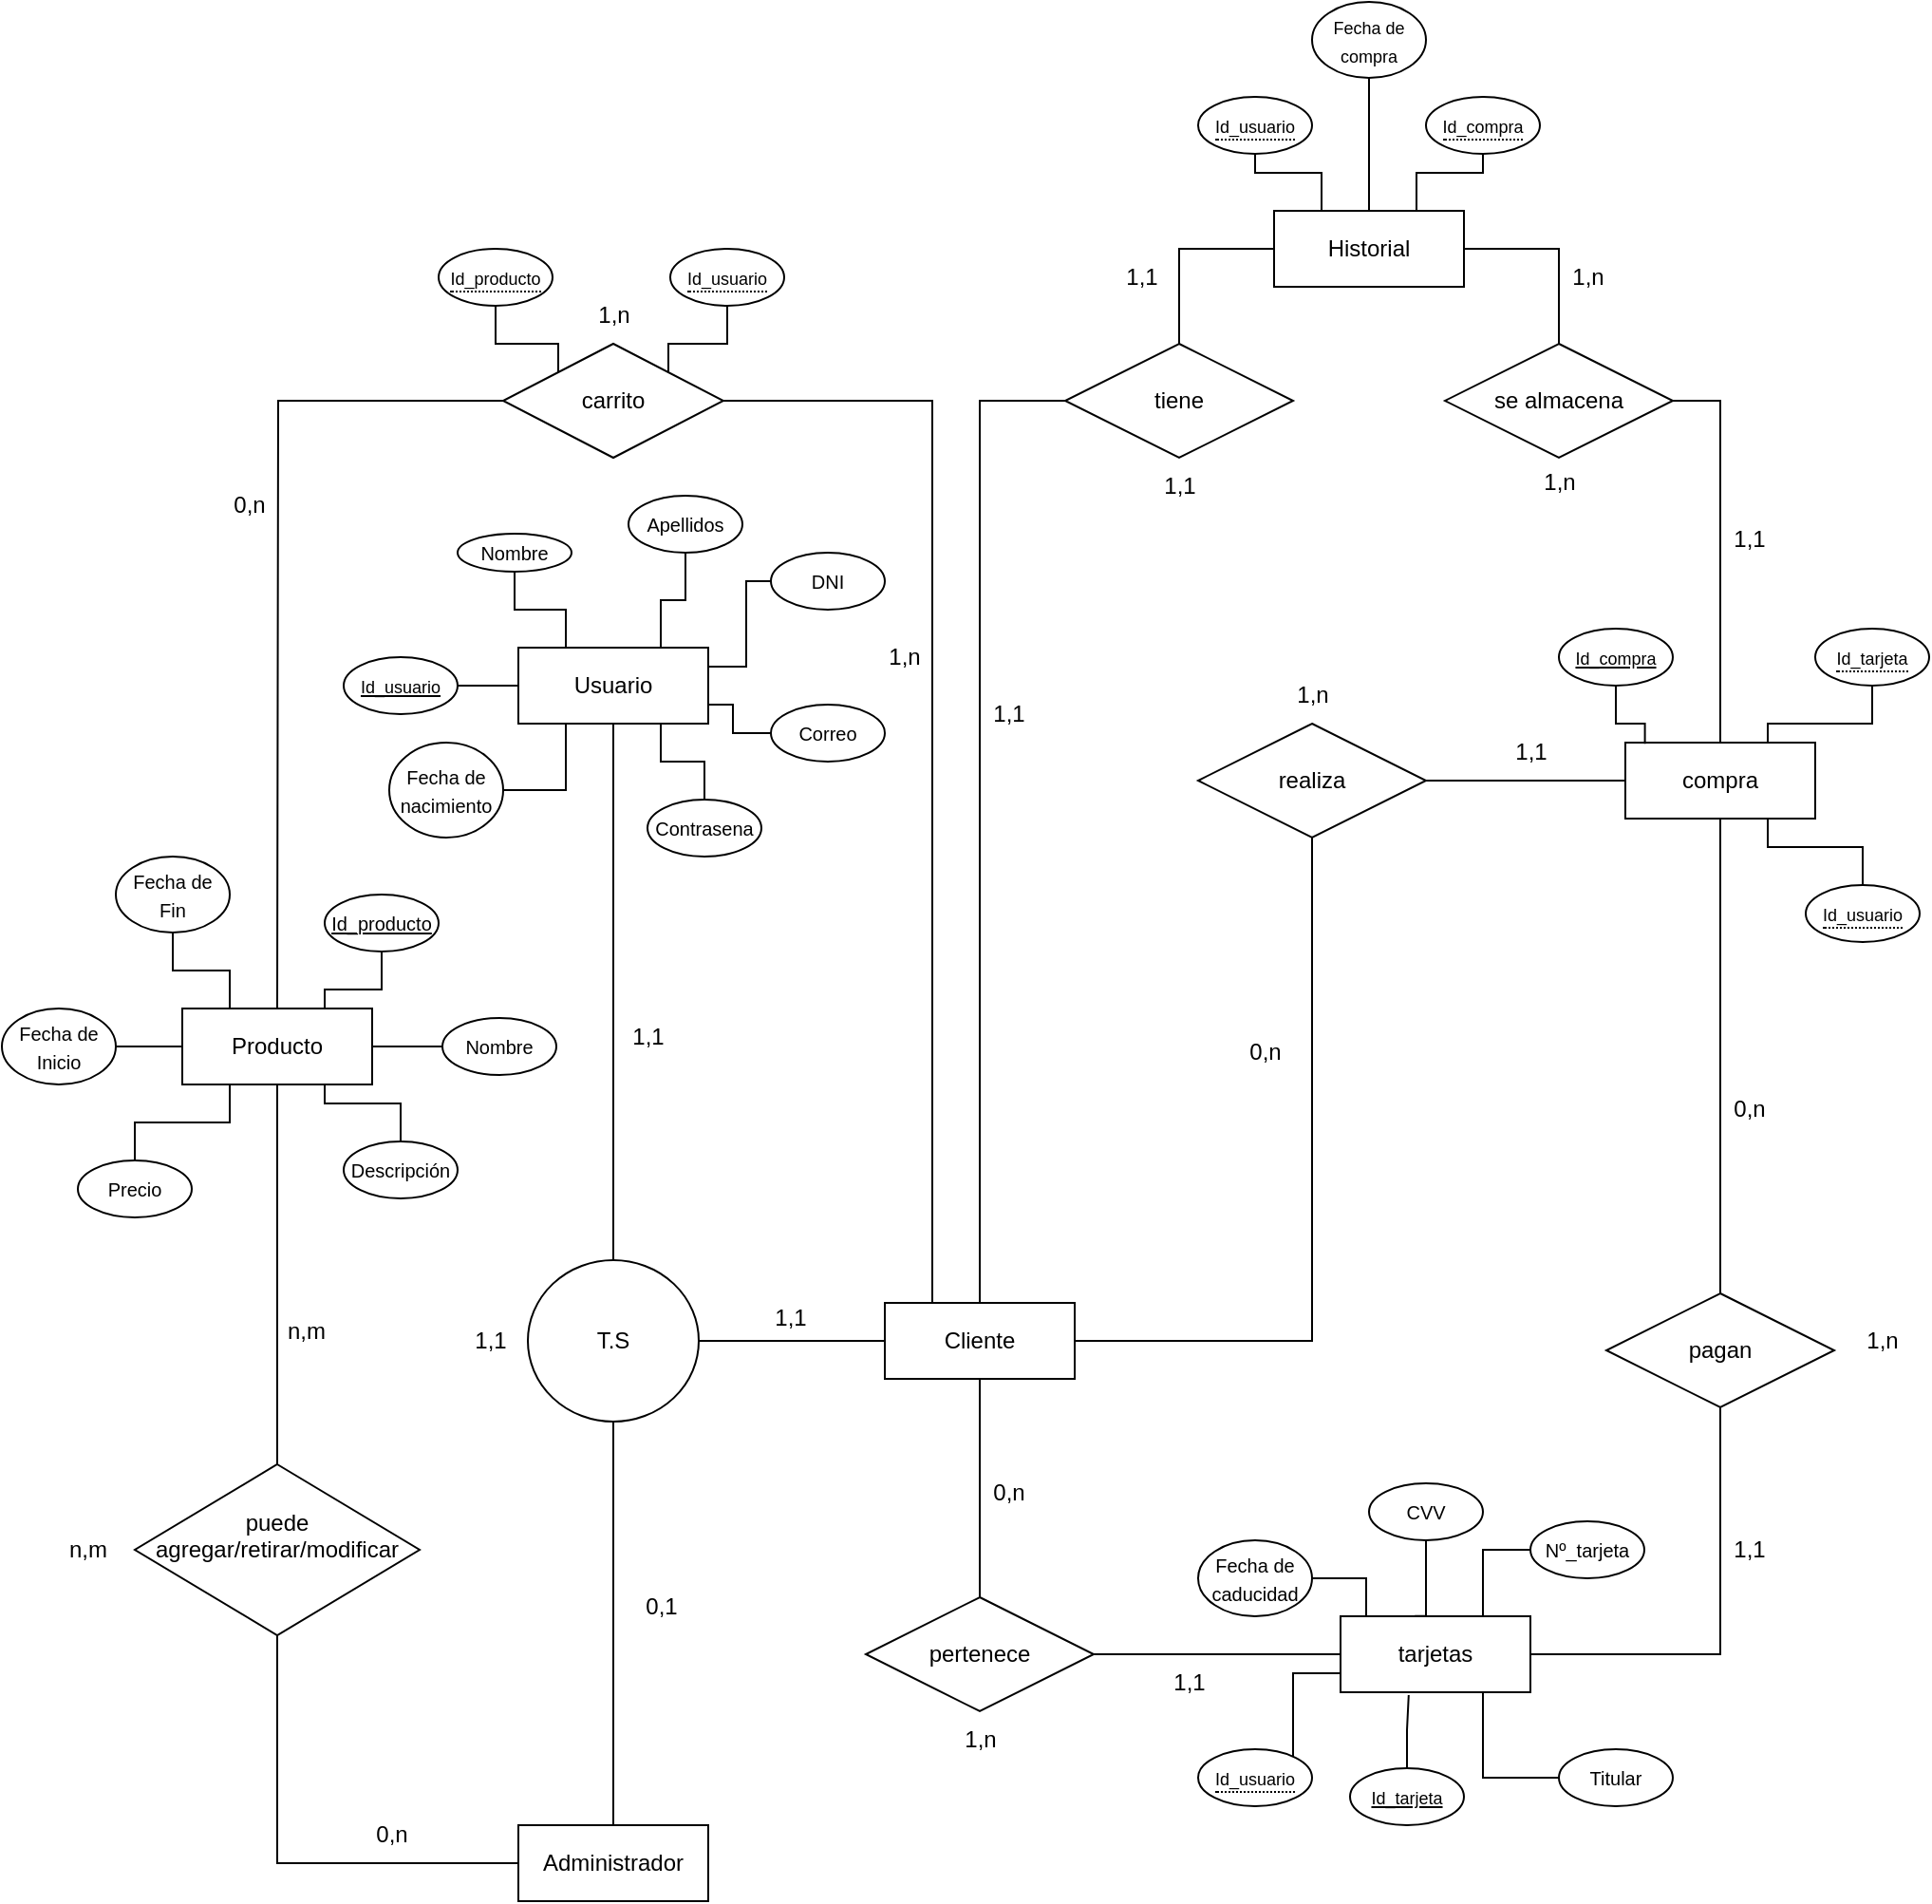<mxfile version="24.1.0" type="device" pages="2">
  <diagram name="Página-1" id="n4pkcfkecWeJMhRiiakj">
    <mxGraphModel dx="2113" dy="1176" grid="1" gridSize="10" guides="1" tooltips="1" connect="1" arrows="1" fold="1" page="0" pageScale="1" pageWidth="827" pageHeight="1169" math="0" shadow="0">
      <root>
        <mxCell id="0" />
        <mxCell id="1" parent="0" />
        <mxCell id="dxCw5hH_hTkIz4HJF2Ry-19" style="edgeStyle=orthogonalEdgeStyle;rounded=0;orthogonalLoop=1;jettySize=auto;html=1;endArrow=none;endFill=0;" parent="1" source="dxCw5hH_hTkIz4HJF2Ry-11" target="dxCw5hH_hTkIz4HJF2Ry-18" edge="1">
          <mxGeometry relative="1" as="geometry" />
        </mxCell>
        <mxCell id="dxCw5hH_hTkIz4HJF2Ry-37" style="edgeStyle=orthogonalEdgeStyle;rounded=0;orthogonalLoop=1;jettySize=auto;html=1;entryX=1;entryY=0.5;entryDx=0;entryDy=0;endArrow=none;endFill=0;" parent="1" source="dxCw5hH_hTkIz4HJF2Ry-11" target="dxCw5hH_hTkIz4HJF2Ry-12" edge="1">
          <mxGeometry relative="1" as="geometry">
            <Array as="points">
              <mxPoint x="-40" y="110" />
            </Array>
          </mxGeometry>
        </mxCell>
        <mxCell id="dxCw5hH_hTkIz4HJF2Ry-11" value="Cliente" style="whiteSpace=wrap;html=1;align=center;" parent="1" vertex="1">
          <mxGeometry x="-65" y="585" width="100" height="40" as="geometry" />
        </mxCell>
        <mxCell id="dxCw5hH_hTkIz4HJF2Ry-15" style="edgeStyle=orthogonalEdgeStyle;rounded=0;orthogonalLoop=1;jettySize=auto;html=1;endArrow=none;endFill=0;" parent="1" source="dxCw5hH_hTkIz4HJF2Ry-12" edge="1">
          <mxGeometry relative="1" as="geometry">
            <mxPoint x="-385" y="430" as="targetPoint" />
          </mxGeometry>
        </mxCell>
        <mxCell id="dxCw5hH_hTkIz4HJF2Ry-12" value="carrito" style="shape=rhombus;perimeter=rhombusPerimeter;whiteSpace=wrap;html=1;align=center;" parent="1" vertex="1">
          <mxGeometry x="-266" y="80" width="116" height="60" as="geometry" />
        </mxCell>
        <mxCell id="dxCw5hH_hTkIz4HJF2Ry-14" value="Producto" style="whiteSpace=wrap;html=1;align=center;" parent="1" vertex="1">
          <mxGeometry x="-435" y="430" width="100" height="40" as="geometry" />
        </mxCell>
        <mxCell id="dxCw5hH_hTkIz4HJF2Ry-43" style="edgeStyle=orthogonalEdgeStyle;rounded=0;orthogonalLoop=1;jettySize=auto;html=1;entryX=0;entryY=0.5;entryDx=0;entryDy=0;endArrow=none;endFill=0;" parent="1" source="dxCw5hH_hTkIz4HJF2Ry-18" target="dxCw5hH_hTkIz4HJF2Ry-20" edge="1">
          <mxGeometry relative="1" as="geometry" />
        </mxCell>
        <mxCell id="dxCw5hH_hTkIz4HJF2Ry-18" value="realiza" style="shape=rhombus;perimeter=rhombusPerimeter;whiteSpace=wrap;html=1;align=center;" parent="1" vertex="1">
          <mxGeometry x="100" y="280" width="120" height="60" as="geometry" />
        </mxCell>
        <mxCell id="dxCw5hH_hTkIz4HJF2Ry-20" value="compra" style="whiteSpace=wrap;html=1;align=center;" parent="1" vertex="1">
          <mxGeometry x="325" y="290" width="100" height="40" as="geometry" />
        </mxCell>
        <mxCell id="dxCw5hH_hTkIz4HJF2Ry-24" style="edgeStyle=orthogonalEdgeStyle;rounded=0;orthogonalLoop=1;jettySize=auto;html=1;entryX=0.5;entryY=1;entryDx=0;entryDy=0;endArrow=none;endFill=0;" parent="1" source="dxCw5hH_hTkIz4HJF2Ry-22" target="dxCw5hH_hTkIz4HJF2Ry-23" edge="1">
          <mxGeometry relative="1" as="geometry" />
        </mxCell>
        <mxCell id="dxCw5hH_hTkIz4HJF2Ry-22" value="tarjetas" style="whiteSpace=wrap;html=1;align=center;" parent="1" vertex="1">
          <mxGeometry x="175" y="750" width="100" height="40" as="geometry" />
        </mxCell>
        <mxCell id="dxCw5hH_hTkIz4HJF2Ry-25" style="edgeStyle=orthogonalEdgeStyle;rounded=0;orthogonalLoop=1;jettySize=auto;html=1;entryX=0.5;entryY=1;entryDx=0;entryDy=0;endArrow=none;endFill=0;" parent="1" source="dxCw5hH_hTkIz4HJF2Ry-23" target="dxCw5hH_hTkIz4HJF2Ry-20" edge="1">
          <mxGeometry relative="1" as="geometry">
            <Array as="points">
              <mxPoint x="375" y="470" />
              <mxPoint x="375" y="470" />
            </Array>
          </mxGeometry>
        </mxCell>
        <mxCell id="dxCw5hH_hTkIz4HJF2Ry-23" value="pagan" style="shape=rhombus;perimeter=rhombusPerimeter;whiteSpace=wrap;html=1;align=center;" parent="1" vertex="1">
          <mxGeometry x="315" y="580" width="120" height="60" as="geometry" />
        </mxCell>
        <mxCell id="dxCw5hH_hTkIz4HJF2Ry-28" style="edgeStyle=orthogonalEdgeStyle;rounded=0;orthogonalLoop=1;jettySize=auto;html=1;entryX=0.5;entryY=1;entryDx=0;entryDy=0;endArrow=none;endFill=0;" parent="1" source="dxCw5hH_hTkIz4HJF2Ry-26" target="dxCw5hH_hTkIz4HJF2Ry-11" edge="1">
          <mxGeometry relative="1" as="geometry" />
        </mxCell>
        <mxCell id="DulJp_5TrpF9KenEgapy-1" style="edgeStyle=orthogonalEdgeStyle;rounded=0;orthogonalLoop=1;jettySize=auto;html=1;endArrow=none;endFill=0;" parent="1" source="dxCw5hH_hTkIz4HJF2Ry-26" target="dxCw5hH_hTkIz4HJF2Ry-22" edge="1">
          <mxGeometry relative="1" as="geometry" />
        </mxCell>
        <mxCell id="dxCw5hH_hTkIz4HJF2Ry-26" value="pertenece" style="shape=rhombus;perimeter=rhombusPerimeter;whiteSpace=wrap;html=1;align=center;" parent="1" vertex="1">
          <mxGeometry x="-75" y="740" width="120" height="60" as="geometry" />
        </mxCell>
        <mxCell id="dxCw5hH_hTkIz4HJF2Ry-42" style="edgeStyle=orthogonalEdgeStyle;rounded=0;orthogonalLoop=1;jettySize=auto;html=1;entryX=0.5;entryY=0;entryDx=0;entryDy=0;endArrow=none;endFill=0;" parent="1" source="eHkljsuSvWYsxJW9eWpv-1" target="dxCw5hH_hTkIz4HJF2Ry-20" edge="1">
          <mxGeometry relative="1" as="geometry">
            <mxPoint x="155" y="220" as="targetPoint" />
            <Array as="points">
              <mxPoint x="375" y="110" />
            </Array>
          </mxGeometry>
        </mxCell>
        <mxCell id="dxCw5hH_hTkIz4HJF2Ry-39" style="edgeStyle=orthogonalEdgeStyle;rounded=0;orthogonalLoop=1;jettySize=auto;html=1;entryX=0.5;entryY=1;entryDx=0;entryDy=0;endArrow=none;endFill=0;" parent="1" source="dxCw5hH_hTkIz4HJF2Ry-33" edge="1">
          <mxGeometry relative="1" as="geometry">
            <mxPoint x="-385" y="470" as="targetPoint" />
            <Array as="points">
              <mxPoint x="-385" y="600" />
            </Array>
          </mxGeometry>
        </mxCell>
        <mxCell id="dxCw5hH_hTkIz4HJF2Ry-33" value="puede agregar/retirar/modificar&lt;div&gt;&lt;br&gt;&lt;/div&gt;" style="shape=rhombus;perimeter=rhombusPerimeter;whiteSpace=wrap;html=1;align=center;" parent="1" vertex="1">
          <mxGeometry x="-460" y="670" width="150" height="90" as="geometry" />
        </mxCell>
        <mxCell id="DulJp_5TrpF9KenEgapy-7" style="edgeStyle=orthogonalEdgeStyle;rounded=0;orthogonalLoop=1;jettySize=auto;html=1;entryX=0.5;entryY=1;entryDx=0;entryDy=0;endArrow=none;endFill=0;" parent="1" source="DulJp_5TrpF9KenEgapy-4" target="dxCw5hH_hTkIz4HJF2Ry-33" edge="1">
          <mxGeometry relative="1" as="geometry" />
        </mxCell>
        <mxCell id="DulJp_5TrpF9KenEgapy-4" value="Administrador" style="whiteSpace=wrap;html=1;align=center;" parent="1" vertex="1">
          <mxGeometry x="-258" y="860" width="100" height="40" as="geometry" />
        </mxCell>
        <mxCell id="DulJp_5TrpF9KenEgapy-16" style="edgeStyle=orthogonalEdgeStyle;rounded=0;orthogonalLoop=1;jettySize=auto;html=1;entryX=0.5;entryY=0;entryDx=0;entryDy=0;endArrow=none;endFill=0;" parent="1" source="DulJp_5TrpF9KenEgapy-11" target="DulJp_5TrpF9KenEgapy-13" edge="1">
          <mxGeometry relative="1" as="geometry" />
        </mxCell>
        <mxCell id="DulJp_5TrpF9KenEgapy-11" value="Usuario" style="whiteSpace=wrap;html=1;align=center;" parent="1" vertex="1">
          <mxGeometry x="-258" y="240" width="100" height="40" as="geometry" />
        </mxCell>
        <mxCell id="DulJp_5TrpF9KenEgapy-14" style="edgeStyle=orthogonalEdgeStyle;rounded=0;orthogonalLoop=1;jettySize=auto;html=1;entryX=0.5;entryY=0;entryDx=0;entryDy=0;endArrow=none;endFill=0;" parent="1" source="DulJp_5TrpF9KenEgapy-13" target="DulJp_5TrpF9KenEgapy-4" edge="1">
          <mxGeometry relative="1" as="geometry" />
        </mxCell>
        <mxCell id="DulJp_5TrpF9KenEgapy-15" style="edgeStyle=orthogonalEdgeStyle;rounded=0;orthogonalLoop=1;jettySize=auto;html=1;entryX=0;entryY=0.5;entryDx=0;entryDy=0;endArrow=none;endFill=0;" parent="1" source="DulJp_5TrpF9KenEgapy-13" target="dxCw5hH_hTkIz4HJF2Ry-11" edge="1">
          <mxGeometry relative="1" as="geometry" />
        </mxCell>
        <mxCell id="DulJp_5TrpF9KenEgapy-13" value="T.S" style="ellipse;whiteSpace=wrap;html=1;align=center;" parent="1" vertex="1">
          <mxGeometry x="-253" y="562.5" width="90" height="85" as="geometry" />
        </mxCell>
        <mxCell id="aMjsHxabeolqDeIkSZId-87" style="edgeStyle=orthogonalEdgeStyle;rounded=0;orthogonalLoop=1;jettySize=auto;html=1;entryX=0;entryY=0.5;entryDx=0;entryDy=0;endArrow=none;endFill=0;" parent="1" source="aMjsHxabeolqDeIkSZId-1" target="DulJp_5TrpF9KenEgapy-11" edge="1">
          <mxGeometry relative="1" as="geometry" />
        </mxCell>
        <mxCell id="aMjsHxabeolqDeIkSZId-1" value="&lt;font style=&quot;font-size: 9px;&quot;&gt;Id_usuario&lt;/font&gt;" style="ellipse;whiteSpace=wrap;html=1;align=center;fontStyle=4;" parent="1" vertex="1">
          <mxGeometry x="-350" y="245" width="60" height="30" as="geometry" />
        </mxCell>
        <mxCell id="aMjsHxabeolqDeIkSZId-77" style="edgeStyle=orthogonalEdgeStyle;rounded=0;orthogonalLoop=1;jettySize=auto;html=1;entryX=0.75;entryY=0;entryDx=0;entryDy=0;endArrow=none;endFill=0;" parent="1" source="aMjsHxabeolqDeIkSZId-11" target="dxCw5hH_hTkIz4HJF2Ry-14" edge="1">
          <mxGeometry relative="1" as="geometry">
            <Array as="points">
              <mxPoint x="-330" y="420" />
              <mxPoint x="-360" y="420" />
            </Array>
          </mxGeometry>
        </mxCell>
        <mxCell id="aMjsHxabeolqDeIkSZId-11" value="&lt;font size=&quot;1&quot;&gt;Id_producto&lt;/font&gt;" style="ellipse;whiteSpace=wrap;html=1;align=center;fontStyle=4;" parent="1" vertex="1">
          <mxGeometry x="-360" y="370" width="60" height="30" as="geometry" />
        </mxCell>
        <mxCell id="aMjsHxabeolqDeIkSZId-12" value="&lt;font style=&quot;font-size: 9px;&quot;&gt;Id_tarjeta&lt;/font&gt;" style="ellipse;whiteSpace=wrap;html=1;align=center;fontStyle=4;" parent="1" vertex="1">
          <mxGeometry x="180" y="830" width="60" height="30" as="geometry" />
        </mxCell>
        <mxCell id="aMjsHxabeolqDeIkSZId-13" value="&lt;font style=&quot;font-size: 9px;&quot;&gt;Id_compra&lt;/font&gt;" style="ellipse;whiteSpace=wrap;html=1;align=center;fontStyle=4;" parent="1" vertex="1">
          <mxGeometry x="290" y="230" width="60" height="30" as="geometry" />
        </mxCell>
        <mxCell id="eHkljsuSvWYsxJW9eWpv-13" style="edgeStyle=orthogonalEdgeStyle;rounded=0;orthogonalLoop=1;jettySize=auto;html=1;entryX=0.75;entryY=0;entryDx=0;entryDy=0;endArrow=none;endFill=0;" edge="1" parent="1" source="aMjsHxabeolqDeIkSZId-22" target="eHkljsuSvWYsxJW9eWpv-10">
          <mxGeometry relative="1" as="geometry">
            <Array as="points">
              <mxPoint x="250" y="-10" />
              <mxPoint x="215" y="-10" />
            </Array>
          </mxGeometry>
        </mxCell>
        <mxCell id="aMjsHxabeolqDeIkSZId-22" value="&lt;span style=&quot;border-bottom: 1px dotted&quot;&gt;&lt;font style=&quot;font-size: 9px;&quot;&gt;Id_compra&lt;/font&gt;&lt;/span&gt;" style="ellipse;whiteSpace=wrap;html=1;align=center;" parent="1" vertex="1">
          <mxGeometry x="220" y="-50" width="60" height="30" as="geometry" />
        </mxCell>
        <mxCell id="eHkljsuSvWYsxJW9eWpv-11" style="edgeStyle=orthogonalEdgeStyle;rounded=0;orthogonalLoop=1;jettySize=auto;html=1;entryX=0.25;entryY=0;entryDx=0;entryDy=0;endArrow=none;endFill=0;" edge="1" parent="1" source="aMjsHxabeolqDeIkSZId-23" target="eHkljsuSvWYsxJW9eWpv-10">
          <mxGeometry relative="1" as="geometry">
            <Array as="points">
              <mxPoint x="130" y="-10" />
              <mxPoint x="165" y="-10" />
            </Array>
          </mxGeometry>
        </mxCell>
        <mxCell id="aMjsHxabeolqDeIkSZId-23" value="&lt;span style=&quot;border-bottom: 1px dotted&quot;&gt;&lt;font style=&quot;font-size: 9px;&quot;&gt;Id_usuario&lt;/font&gt;&lt;/span&gt;" style="ellipse;whiteSpace=wrap;html=1;align=center;" parent="1" vertex="1">
          <mxGeometry x="100" y="-50" width="60" height="30" as="geometry" />
        </mxCell>
        <mxCell id="aMjsHxabeolqDeIkSZId-35" style="edgeStyle=orthogonalEdgeStyle;rounded=0;orthogonalLoop=1;jettySize=auto;html=1;entryX=1;entryY=0;entryDx=0;entryDy=0;endArrow=none;endFill=0;" parent="1" source="aMjsHxabeolqDeIkSZId-24" target="dxCw5hH_hTkIz4HJF2Ry-12" edge="1">
          <mxGeometry relative="1" as="geometry" />
        </mxCell>
        <mxCell id="aMjsHxabeolqDeIkSZId-24" value="&lt;span style=&quot;border-bottom: 1px dotted&quot;&gt;&lt;font style=&quot;font-size: 9px;&quot;&gt;Id_usuario&lt;/font&gt;&lt;/span&gt;" style="ellipse;whiteSpace=wrap;html=1;align=center;" parent="1" vertex="1">
          <mxGeometry x="-178" y="30" width="60" height="30" as="geometry" />
        </mxCell>
        <mxCell id="aMjsHxabeolqDeIkSZId-34" style="edgeStyle=orthogonalEdgeStyle;rounded=0;orthogonalLoop=1;jettySize=auto;html=1;entryX=0;entryY=0;entryDx=0;entryDy=0;endArrow=none;endFill=0;" parent="1" source="aMjsHxabeolqDeIkSZId-25" target="dxCw5hH_hTkIz4HJF2Ry-12" edge="1">
          <mxGeometry relative="1" as="geometry" />
        </mxCell>
        <mxCell id="aMjsHxabeolqDeIkSZId-25" value="&lt;span style=&quot;border-bottom: 1px dotted&quot;&gt;&lt;font style=&quot;font-size: 9px;&quot;&gt;Id_producto&lt;/font&gt;&lt;/span&gt;" style="ellipse;whiteSpace=wrap;html=1;align=center;" parent="1" vertex="1">
          <mxGeometry x="-300" y="30" width="60" height="30" as="geometry" />
        </mxCell>
        <mxCell id="aMjsHxabeolqDeIkSZId-36" style="edgeStyle=orthogonalEdgeStyle;rounded=0;orthogonalLoop=1;jettySize=auto;html=1;entryX=0;entryY=1;entryDx=0;entryDy=0;endArrow=none;endFill=0;" parent="1" source="aMjsHxabeolqDeIkSZId-26" target="dxCw5hH_hTkIz4HJF2Ry-22" edge="1">
          <mxGeometry relative="1" as="geometry">
            <Array as="points">
              <mxPoint x="150" y="780" />
              <mxPoint x="175" y="780" />
            </Array>
          </mxGeometry>
        </mxCell>
        <mxCell id="aMjsHxabeolqDeIkSZId-26" value="&lt;span style=&quot;border-bottom: 1px dotted&quot;&gt;&lt;font style=&quot;font-size: 9px;&quot;&gt;Id_usuario&lt;/font&gt;&lt;/span&gt;" style="ellipse;whiteSpace=wrap;html=1;align=center;" parent="1" vertex="1">
          <mxGeometry x="100" y="820" width="60" height="30" as="geometry" />
        </mxCell>
        <mxCell id="aMjsHxabeolqDeIkSZId-27" value="&lt;span style=&quot;border-bottom: 1px dotted&quot;&gt;&lt;font style=&quot;font-size: 9px;&quot;&gt;Id_usuario&lt;/font&gt;&lt;/span&gt;" style="ellipse;whiteSpace=wrap;html=1;align=center;" parent="1" vertex="1">
          <mxGeometry x="420" y="365" width="60" height="30" as="geometry" />
        </mxCell>
        <mxCell id="aMjsHxabeolqDeIkSZId-42" style="edgeStyle=orthogonalEdgeStyle;rounded=0;orthogonalLoop=1;jettySize=auto;html=1;entryX=0.75;entryY=0;entryDx=0;entryDy=0;endArrow=none;endFill=0;" parent="1" source="aMjsHxabeolqDeIkSZId-28" target="dxCw5hH_hTkIz4HJF2Ry-20" edge="1">
          <mxGeometry relative="1" as="geometry">
            <Array as="points">
              <mxPoint x="455" y="280" />
              <mxPoint x="400" y="280" />
            </Array>
          </mxGeometry>
        </mxCell>
        <mxCell id="aMjsHxabeolqDeIkSZId-28" value="&lt;span style=&quot;border-bottom: 1px dotted&quot;&gt;&lt;font style=&quot;font-size: 9px;&quot;&gt;Id_tarjeta&lt;/font&gt;&lt;/span&gt;" style="ellipse;whiteSpace=wrap;html=1;align=center;" parent="1" vertex="1">
          <mxGeometry x="425" y="230" width="60" height="30" as="geometry" />
        </mxCell>
        <mxCell id="aMjsHxabeolqDeIkSZId-41" style="edgeStyle=orthogonalEdgeStyle;rounded=0;orthogonalLoop=1;jettySize=auto;html=1;entryX=0.103;entryY=0.015;entryDx=0;entryDy=0;entryPerimeter=0;endArrow=none;endFill=0;" parent="1" source="aMjsHxabeolqDeIkSZId-13" target="dxCw5hH_hTkIz4HJF2Ry-20" edge="1">
          <mxGeometry relative="1" as="geometry" />
        </mxCell>
        <mxCell id="aMjsHxabeolqDeIkSZId-43" style="edgeStyle=orthogonalEdgeStyle;rounded=0;orthogonalLoop=1;jettySize=auto;html=1;entryX=0.75;entryY=1;entryDx=0;entryDy=0;endArrow=none;endFill=0;" parent="1" source="aMjsHxabeolqDeIkSZId-27" target="dxCw5hH_hTkIz4HJF2Ry-20" edge="1">
          <mxGeometry relative="1" as="geometry" />
        </mxCell>
        <mxCell id="aMjsHxabeolqDeIkSZId-92" style="edgeStyle=orthogonalEdgeStyle;rounded=0;orthogonalLoop=1;jettySize=auto;html=1;entryX=0.75;entryY=1;entryDx=0;entryDy=0;endArrow=none;endFill=0;" parent="1" source="aMjsHxabeolqDeIkSZId-44" target="DulJp_5TrpF9KenEgapy-11" edge="1">
          <mxGeometry relative="1" as="geometry" />
        </mxCell>
        <mxCell id="aMjsHxabeolqDeIkSZId-44" value="&lt;font size=&quot;1&quot;&gt;Contrasena&lt;/font&gt;" style="ellipse;whiteSpace=wrap;html=1;align=center;" parent="1" vertex="1">
          <mxGeometry x="-190" y="320" width="60" height="30" as="geometry" />
        </mxCell>
        <mxCell id="aMjsHxabeolqDeIkSZId-88" style="edgeStyle=orthogonalEdgeStyle;rounded=0;orthogonalLoop=1;jettySize=auto;html=1;entryX=0.25;entryY=0;entryDx=0;entryDy=0;endArrow=none;endFill=0;" parent="1" source="aMjsHxabeolqDeIkSZId-46" target="DulJp_5TrpF9KenEgapy-11" edge="1">
          <mxGeometry relative="1" as="geometry" />
        </mxCell>
        <mxCell id="aMjsHxabeolqDeIkSZId-46" value="&lt;font size=&quot;1&quot;&gt;Nombre&lt;/font&gt;" style="ellipse;whiteSpace=wrap;html=1;align=center;" parent="1" vertex="1">
          <mxGeometry x="-290" y="180" width="60" height="20" as="geometry" />
        </mxCell>
        <mxCell id="aMjsHxabeolqDeIkSZId-90" style="edgeStyle=orthogonalEdgeStyle;rounded=0;orthogonalLoop=1;jettySize=auto;html=1;entryX=1;entryY=0.25;entryDx=0;entryDy=0;endArrow=none;endFill=0;" parent="1" source="aMjsHxabeolqDeIkSZId-47" target="DulJp_5TrpF9KenEgapy-11" edge="1">
          <mxGeometry relative="1" as="geometry">
            <Array as="points">
              <mxPoint x="-138" y="205" />
              <mxPoint x="-138" y="250" />
            </Array>
          </mxGeometry>
        </mxCell>
        <mxCell id="aMjsHxabeolqDeIkSZId-47" value="&lt;font size=&quot;1&quot;&gt;DNI&lt;/font&gt;" style="ellipse;whiteSpace=wrap;html=1;align=center;" parent="1" vertex="1">
          <mxGeometry x="-125" y="190" width="60" height="30" as="geometry" />
        </mxCell>
        <mxCell id="aMjsHxabeolqDeIkSZId-89" style="edgeStyle=orthogonalEdgeStyle;rounded=0;orthogonalLoop=1;jettySize=auto;html=1;entryX=0.75;entryY=0;entryDx=0;entryDy=0;endArrow=none;endFill=0;" parent="1" source="aMjsHxabeolqDeIkSZId-48" target="DulJp_5TrpF9KenEgapy-11" edge="1">
          <mxGeometry relative="1" as="geometry" />
        </mxCell>
        <mxCell id="aMjsHxabeolqDeIkSZId-48" value="&lt;font size=&quot;1&quot;&gt;Apellidos&lt;/font&gt;" style="ellipse;whiteSpace=wrap;html=1;align=center;" parent="1" vertex="1">
          <mxGeometry x="-200" y="160" width="60" height="30" as="geometry" />
        </mxCell>
        <mxCell id="aMjsHxabeolqDeIkSZId-50" value="&lt;font size=&quot;1&quot;&gt;Fecha de caducidad&lt;/font&gt;" style="ellipse;whiteSpace=wrap;html=1;align=center;" parent="1" vertex="1">
          <mxGeometry x="100" y="710" width="60" height="40" as="geometry" />
        </mxCell>
        <mxCell id="aMjsHxabeolqDeIkSZId-51" value="&lt;font size=&quot;1&quot;&gt;CVV&lt;/font&gt;" style="ellipse;whiteSpace=wrap;html=1;align=center;" parent="1" vertex="1">
          <mxGeometry x="190" y="680" width="60" height="30" as="geometry" />
        </mxCell>
        <mxCell id="aMjsHxabeolqDeIkSZId-72" style="edgeStyle=orthogonalEdgeStyle;rounded=0;orthogonalLoop=1;jettySize=auto;html=1;entryX=0.75;entryY=0;entryDx=0;entryDy=0;endArrow=none;endFill=0;" parent="1" source="aMjsHxabeolqDeIkSZId-52" target="dxCw5hH_hTkIz4HJF2Ry-22" edge="1">
          <mxGeometry relative="1" as="geometry">
            <Array as="points">
              <mxPoint x="250" y="715" />
            </Array>
          </mxGeometry>
        </mxCell>
        <mxCell id="aMjsHxabeolqDeIkSZId-52" value="&lt;font size=&quot;1&quot;&gt;Nº_tarjeta&lt;/font&gt;" style="ellipse;whiteSpace=wrap;html=1;align=center;" parent="1" vertex="1">
          <mxGeometry x="275" y="700" width="60" height="30" as="geometry" />
        </mxCell>
        <mxCell id="aMjsHxabeolqDeIkSZId-76" style="edgeStyle=orthogonalEdgeStyle;rounded=0;orthogonalLoop=1;jettySize=auto;html=1;entryX=0.75;entryY=1;entryDx=0;entryDy=0;endArrow=none;endFill=0;" parent="1" source="aMjsHxabeolqDeIkSZId-53" target="dxCw5hH_hTkIz4HJF2Ry-22" edge="1">
          <mxGeometry relative="1" as="geometry" />
        </mxCell>
        <mxCell id="aMjsHxabeolqDeIkSZId-53" value="&lt;font size=&quot;1&quot;&gt;Titular&lt;/font&gt;" style="ellipse;whiteSpace=wrap;html=1;align=center;" parent="1" vertex="1">
          <mxGeometry x="290" y="820" width="60" height="30" as="geometry" />
        </mxCell>
        <mxCell id="eHkljsuSvWYsxJW9eWpv-12" style="edgeStyle=orthogonalEdgeStyle;rounded=0;orthogonalLoop=1;jettySize=auto;html=1;entryX=0.5;entryY=0;entryDx=0;entryDy=0;endArrow=none;endFill=0;" edge="1" parent="1" source="aMjsHxabeolqDeIkSZId-54" target="eHkljsuSvWYsxJW9eWpv-10">
          <mxGeometry relative="1" as="geometry" />
        </mxCell>
        <mxCell id="aMjsHxabeolqDeIkSZId-54" value="&lt;font style=&quot;font-size: 9px;&quot;&gt;Fecha de compra&lt;/font&gt;" style="ellipse;whiteSpace=wrap;html=1;align=center;" parent="1" vertex="1">
          <mxGeometry x="160" y="-100" width="60" height="40" as="geometry" />
        </mxCell>
        <mxCell id="aMjsHxabeolqDeIkSZId-79" style="edgeStyle=orthogonalEdgeStyle;rounded=0;orthogonalLoop=1;jettySize=auto;html=1;entryX=0.75;entryY=1;entryDx=0;entryDy=0;endArrow=none;endFill=0;" parent="1" source="aMjsHxabeolqDeIkSZId-55" target="dxCw5hH_hTkIz4HJF2Ry-14" edge="1">
          <mxGeometry relative="1" as="geometry" />
        </mxCell>
        <mxCell id="aMjsHxabeolqDeIkSZId-55" value="&lt;font size=&quot;1&quot;&gt;Descripción&lt;/font&gt;" style="ellipse;whiteSpace=wrap;html=1;align=center;" parent="1" vertex="1">
          <mxGeometry x="-350" y="500" width="60" height="30" as="geometry" />
        </mxCell>
        <mxCell id="aMjsHxabeolqDeIkSZId-80" style="edgeStyle=orthogonalEdgeStyle;rounded=0;orthogonalLoop=1;jettySize=auto;html=1;entryX=0.25;entryY=1;entryDx=0;entryDy=0;endArrow=none;endFill=0;" parent="1" source="aMjsHxabeolqDeIkSZId-56" target="dxCw5hH_hTkIz4HJF2Ry-14" edge="1">
          <mxGeometry relative="1" as="geometry" />
        </mxCell>
        <mxCell id="aMjsHxabeolqDeIkSZId-56" value="&lt;font size=&quot;1&quot;&gt;Precio&lt;/font&gt;" style="ellipse;whiteSpace=wrap;html=1;align=center;" parent="1" vertex="1">
          <mxGeometry x="-490" y="510" width="60" height="30" as="geometry" />
        </mxCell>
        <mxCell id="aMjsHxabeolqDeIkSZId-81" style="edgeStyle=orthogonalEdgeStyle;rounded=0;orthogonalLoop=1;jettySize=auto;html=1;entryX=0;entryY=0.5;entryDx=0;entryDy=0;endArrow=none;endFill=0;" parent="1" source="aMjsHxabeolqDeIkSZId-57" target="dxCw5hH_hTkIz4HJF2Ry-14" edge="1">
          <mxGeometry relative="1" as="geometry" />
        </mxCell>
        <mxCell id="aMjsHxabeolqDeIkSZId-57" value="&lt;font size=&quot;1&quot;&gt;Fecha de Inicio&lt;/font&gt;" style="ellipse;whiteSpace=wrap;html=1;align=center;" parent="1" vertex="1">
          <mxGeometry x="-530" y="430" width="60" height="40" as="geometry" />
        </mxCell>
        <mxCell id="aMjsHxabeolqDeIkSZId-83" style="edgeStyle=orthogonalEdgeStyle;rounded=0;orthogonalLoop=1;jettySize=auto;html=1;entryX=0.25;entryY=0;entryDx=0;entryDy=0;endArrow=none;endFill=0;" parent="1" source="aMjsHxabeolqDeIkSZId-58" target="dxCw5hH_hTkIz4HJF2Ry-14" edge="1">
          <mxGeometry relative="1" as="geometry" />
        </mxCell>
        <mxCell id="aMjsHxabeolqDeIkSZId-58" value="&lt;font size=&quot;1&quot;&gt;Fecha de Fin&lt;/font&gt;" style="ellipse;whiteSpace=wrap;html=1;align=center;" parent="1" vertex="1">
          <mxGeometry x="-470" y="350" width="60" height="40" as="geometry" />
        </mxCell>
        <mxCell id="aMjsHxabeolqDeIkSZId-78" style="edgeStyle=orthogonalEdgeStyle;rounded=0;orthogonalLoop=1;jettySize=auto;html=1;entryX=1;entryY=0.5;entryDx=0;entryDy=0;endArrow=none;endFill=0;" parent="1" source="aMjsHxabeolqDeIkSZId-59" target="dxCw5hH_hTkIz4HJF2Ry-14" edge="1">
          <mxGeometry relative="1" as="geometry" />
        </mxCell>
        <mxCell id="aMjsHxabeolqDeIkSZId-59" value="&lt;font size=&quot;1&quot;&gt;Nombre&lt;/font&gt;" style="ellipse;whiteSpace=wrap;html=1;align=center;" parent="1" vertex="1">
          <mxGeometry x="-298" y="435" width="60" height="30" as="geometry" />
        </mxCell>
        <mxCell id="aMjsHxabeolqDeIkSZId-91" style="edgeStyle=orthogonalEdgeStyle;rounded=0;orthogonalLoop=1;jettySize=auto;html=1;entryX=1;entryY=0.75;entryDx=0;entryDy=0;endArrow=none;endFill=0;" parent="1" source="aMjsHxabeolqDeIkSZId-63" target="DulJp_5TrpF9KenEgapy-11" edge="1">
          <mxGeometry relative="1" as="geometry" />
        </mxCell>
        <mxCell id="aMjsHxabeolqDeIkSZId-63" value="&lt;font size=&quot;1&quot;&gt;Correo&lt;/font&gt;" style="ellipse;whiteSpace=wrap;html=1;align=center;" parent="1" vertex="1">
          <mxGeometry x="-125" y="270" width="60" height="30" as="geometry" />
        </mxCell>
        <mxCell id="aMjsHxabeolqDeIkSZId-66" style="edgeStyle=orthogonalEdgeStyle;rounded=0;orthogonalLoop=1;jettySize=auto;html=1;entryX=0.359;entryY=1.037;entryDx=0;entryDy=0;entryPerimeter=0;endArrow=none;endFill=0;" parent="1" source="aMjsHxabeolqDeIkSZId-12" target="dxCw5hH_hTkIz4HJF2Ry-22" edge="1">
          <mxGeometry relative="1" as="geometry" />
        </mxCell>
        <mxCell id="aMjsHxabeolqDeIkSZId-73" style="edgeStyle=orthogonalEdgeStyle;rounded=0;orthogonalLoop=1;jettySize=auto;html=1;entryX=0.391;entryY=-0.003;entryDx=0;entryDy=0;entryPerimeter=0;endArrow=none;endFill=0;" parent="1" source="aMjsHxabeolqDeIkSZId-51" target="dxCw5hH_hTkIz4HJF2Ry-22" edge="1">
          <mxGeometry relative="1" as="geometry">
            <Array as="points">
              <mxPoint x="220" y="750" />
            </Array>
          </mxGeometry>
        </mxCell>
        <mxCell id="aMjsHxabeolqDeIkSZId-74" style="edgeStyle=orthogonalEdgeStyle;rounded=0;orthogonalLoop=1;jettySize=auto;html=1;entryX=0.135;entryY=0.013;entryDx=0;entryDy=0;entryPerimeter=0;endArrow=none;endFill=0;" parent="1" source="aMjsHxabeolqDeIkSZId-50" target="dxCw5hH_hTkIz4HJF2Ry-22" edge="1">
          <mxGeometry relative="1" as="geometry" />
        </mxCell>
        <mxCell id="aMjsHxabeolqDeIkSZId-86" style="edgeStyle=orthogonalEdgeStyle;rounded=0;orthogonalLoop=1;jettySize=auto;html=1;entryX=0.25;entryY=1;entryDx=0;entryDy=0;endArrow=none;endFill=0;" parent="1" source="aMjsHxabeolqDeIkSZId-85" target="DulJp_5TrpF9KenEgapy-11" edge="1">
          <mxGeometry relative="1" as="geometry" />
        </mxCell>
        <mxCell id="aMjsHxabeolqDeIkSZId-85" value="&lt;font size=&quot;1&quot;&gt;Fecha de nacimiento&lt;/font&gt;" style="ellipse;whiteSpace=wrap;html=1;align=center;" parent="1" vertex="1">
          <mxGeometry x="-326" y="290" width="60" height="50" as="geometry" />
        </mxCell>
        <mxCell id="aMjsHxabeolqDeIkSZId-93" value="1,1" style="text;html=1;align=center;verticalAlign=middle;resizable=0;points=[];autosize=1;strokeColor=none;fillColor=none;" parent="1" vertex="1">
          <mxGeometry x="-210" y="430" width="40" height="30" as="geometry" />
        </mxCell>
        <mxCell id="aMjsHxabeolqDeIkSZId-94" value="1,1" style="text;html=1;align=center;verticalAlign=middle;resizable=0;points=[];autosize=1;strokeColor=none;fillColor=none;" parent="1" vertex="1">
          <mxGeometry x="-135" y="578" width="40" height="30" as="geometry" />
        </mxCell>
        <mxCell id="aMjsHxabeolqDeIkSZId-95" value="0,1" style="text;html=1;align=center;verticalAlign=middle;resizable=0;points=[];autosize=1;strokeColor=none;fillColor=none;" parent="1" vertex="1">
          <mxGeometry x="-203" y="730" width="40" height="30" as="geometry" />
        </mxCell>
        <mxCell id="aMjsHxabeolqDeIkSZId-96" value="1,1" style="text;html=1;align=center;verticalAlign=middle;resizable=0;points=[];autosize=1;strokeColor=none;fillColor=none;" parent="1" vertex="1">
          <mxGeometry x="-293" y="590" width="40" height="30" as="geometry" />
        </mxCell>
        <mxCell id="aMjsHxabeolqDeIkSZId-97" value="1,1" style="text;html=1;align=center;verticalAlign=middle;resizable=0;points=[];autosize=1;strokeColor=none;fillColor=none;" parent="1" vertex="1">
          <mxGeometry x="-20" y="260" width="40" height="30" as="geometry" />
        </mxCell>
        <mxCell id="aMjsHxabeolqDeIkSZId-98" value="1,1" style="text;html=1;align=center;verticalAlign=middle;resizable=0;points=[];autosize=1;strokeColor=none;fillColor=none;" parent="1" vertex="1">
          <mxGeometry x="370" y="168" width="40" height="30" as="geometry" />
        </mxCell>
        <mxCell id="aMjsHxabeolqDeIkSZId-99" value="0,n" style="text;html=1;align=center;verticalAlign=middle;resizable=0;points=[];autosize=1;strokeColor=none;fillColor=none;" parent="1" vertex="1">
          <mxGeometry x="115" y="438" width="40" height="30" as="geometry" />
        </mxCell>
        <mxCell id="aMjsHxabeolqDeIkSZId-100" value="1,1" style="text;html=1;align=center;verticalAlign=middle;resizable=0;points=[];autosize=1;strokeColor=none;fillColor=none;" parent="1" vertex="1">
          <mxGeometry x="255" y="280" width="40" height="30" as="geometry" />
        </mxCell>
        <mxCell id="aMjsHxabeolqDeIkSZId-101" value="1,n" style="text;html=1;align=center;verticalAlign=middle;resizable=0;points=[];autosize=1;strokeColor=none;fillColor=none;" parent="1" vertex="1">
          <mxGeometry x="140" y="250" width="40" height="30" as="geometry" />
        </mxCell>
        <mxCell id="aMjsHxabeolqDeIkSZId-103" value="0,n" style="text;html=1;align=center;verticalAlign=middle;resizable=0;points=[];autosize=1;strokeColor=none;fillColor=none;" parent="1" vertex="1">
          <mxGeometry x="370" y="468" width="40" height="30" as="geometry" />
        </mxCell>
        <mxCell id="aMjsHxabeolqDeIkSZId-104" value="1,1" style="text;html=1;align=center;verticalAlign=middle;resizable=0;points=[];autosize=1;strokeColor=none;fillColor=none;" parent="1" vertex="1">
          <mxGeometry x="370" y="700" width="40" height="30" as="geometry" />
        </mxCell>
        <mxCell id="aMjsHxabeolqDeIkSZId-105" value="1,n" style="text;html=1;align=center;verticalAlign=middle;resizable=0;points=[];autosize=1;strokeColor=none;fillColor=none;" parent="1" vertex="1">
          <mxGeometry x="440" y="590" width="40" height="30" as="geometry" />
        </mxCell>
        <mxCell id="aMjsHxabeolqDeIkSZId-106" value="1,1" style="text;html=1;align=center;verticalAlign=middle;resizable=0;points=[];autosize=1;strokeColor=none;fillColor=none;" parent="1" vertex="1">
          <mxGeometry x="75" y="770" width="40" height="30" as="geometry" />
        </mxCell>
        <mxCell id="aMjsHxabeolqDeIkSZId-108" value="0,n" style="text;html=1;align=center;verticalAlign=middle;resizable=0;points=[];autosize=1;strokeColor=none;fillColor=none;" parent="1" vertex="1">
          <mxGeometry x="-20" y="670" width="40" height="30" as="geometry" />
        </mxCell>
        <mxCell id="aMjsHxabeolqDeIkSZId-109" value="1,n" style="text;html=1;align=center;verticalAlign=middle;resizable=0;points=[];autosize=1;strokeColor=none;fillColor=none;" parent="1" vertex="1">
          <mxGeometry x="-35" y="800" width="40" height="30" as="geometry" />
        </mxCell>
        <mxCell id="aMjsHxabeolqDeIkSZId-110" value="0,n" style="text;html=1;align=center;verticalAlign=middle;resizable=0;points=[];autosize=1;strokeColor=none;fillColor=none;" parent="1" vertex="1">
          <mxGeometry x="-345" y="850" width="40" height="30" as="geometry" />
        </mxCell>
        <mxCell id="aMjsHxabeolqDeIkSZId-111" value="n,m" style="text;html=1;align=center;verticalAlign=middle;resizable=0;points=[];autosize=1;strokeColor=none;fillColor=none;" parent="1" vertex="1">
          <mxGeometry x="-390" y="585" width="40" height="30" as="geometry" />
        </mxCell>
        <mxCell id="aMjsHxabeolqDeIkSZId-112" value="n,m" style="text;html=1;align=center;verticalAlign=middle;resizable=0;points=[];autosize=1;strokeColor=none;fillColor=none;" parent="1" vertex="1">
          <mxGeometry x="-505" y="700" width="40" height="30" as="geometry" />
        </mxCell>
        <mxCell id="aMjsHxabeolqDeIkSZId-113" value="0,n" style="text;html=1;align=center;verticalAlign=middle;resizable=0;points=[];autosize=1;strokeColor=none;fillColor=none;" parent="1" vertex="1">
          <mxGeometry x="-420" y="150" width="40" height="30" as="geometry" />
        </mxCell>
        <mxCell id="aMjsHxabeolqDeIkSZId-114" value="1,n" style="text;html=1;align=center;verticalAlign=middle;resizable=0;points=[];autosize=1;strokeColor=none;fillColor=none;" parent="1" vertex="1">
          <mxGeometry x="-75" y="230" width="40" height="30" as="geometry" />
        </mxCell>
        <mxCell id="aMjsHxabeolqDeIkSZId-115" value="1,n" style="text;html=1;align=center;verticalAlign=middle;resizable=0;points=[];autosize=1;strokeColor=none;fillColor=none;" parent="1" vertex="1">
          <mxGeometry x="-228" y="50" width="40" height="30" as="geometry" />
        </mxCell>
        <mxCell id="eHkljsuSvWYsxJW9eWpv-3" value="" style="edgeStyle=orthogonalEdgeStyle;rounded=0;orthogonalLoop=1;jettySize=auto;html=1;entryX=0;entryY=0.5;entryDx=0;entryDy=0;endArrow=none;endFill=0;" edge="1" parent="1" source="dxCw5hH_hTkIz4HJF2Ry-11" target="eHkljsuSvWYsxJW9eWpv-2">
          <mxGeometry relative="1" as="geometry">
            <Array as="points" />
            <mxPoint x="15" y="585" as="sourcePoint" />
            <mxPoint x="130" y="108" as="targetPoint" />
          </mxGeometry>
        </mxCell>
        <mxCell id="eHkljsuSvWYsxJW9eWpv-14" style="edgeStyle=orthogonalEdgeStyle;rounded=0;orthogonalLoop=1;jettySize=auto;html=1;exitX=0.5;exitY=0;exitDx=0;exitDy=0;entryX=0;entryY=0.5;entryDx=0;entryDy=0;endArrow=none;endFill=0;" edge="1" parent="1" source="eHkljsuSvWYsxJW9eWpv-2" target="eHkljsuSvWYsxJW9eWpv-10">
          <mxGeometry relative="1" as="geometry" />
        </mxCell>
        <mxCell id="eHkljsuSvWYsxJW9eWpv-2" value="tiene" style="shape=rhombus;perimeter=rhombusPerimeter;whiteSpace=wrap;html=1;align=center;" vertex="1" parent="1">
          <mxGeometry x="30" y="80" width="120" height="60" as="geometry" />
        </mxCell>
        <mxCell id="eHkljsuSvWYsxJW9eWpv-15" style="edgeStyle=orthogonalEdgeStyle;rounded=0;orthogonalLoop=1;jettySize=auto;html=1;exitX=0.5;exitY=0;exitDx=0;exitDy=0;entryX=1;entryY=0.5;entryDx=0;entryDy=0;endArrow=none;endFill=0;" edge="1" parent="1" source="eHkljsuSvWYsxJW9eWpv-1" target="eHkljsuSvWYsxJW9eWpv-10">
          <mxGeometry relative="1" as="geometry" />
        </mxCell>
        <mxCell id="eHkljsuSvWYsxJW9eWpv-1" value="se almacena" style="shape=rhombus;perimeter=rhombusPerimeter;whiteSpace=wrap;html=1;align=center;" vertex="1" parent="1">
          <mxGeometry x="230" y="80" width="120" height="60" as="geometry" />
        </mxCell>
        <mxCell id="eHkljsuSvWYsxJW9eWpv-6" value="1,1" style="text;html=1;align=center;verticalAlign=middle;resizable=0;points=[];autosize=1;strokeColor=none;fillColor=none;" vertex="1" parent="1">
          <mxGeometry x="50" y="30" width="40" height="30" as="geometry" />
        </mxCell>
        <mxCell id="eHkljsuSvWYsxJW9eWpv-7" value="1,1" style="text;html=1;align=center;verticalAlign=middle;resizable=0;points=[];autosize=1;strokeColor=none;fillColor=none;" vertex="1" parent="1">
          <mxGeometry x="70" y="140" width="40" height="30" as="geometry" />
        </mxCell>
        <mxCell id="eHkljsuSvWYsxJW9eWpv-8" value="1,n" style="text;html=1;align=center;verticalAlign=middle;resizable=0;points=[];autosize=1;strokeColor=none;fillColor=none;" vertex="1" parent="1">
          <mxGeometry x="285" y="30" width="40" height="30" as="geometry" />
        </mxCell>
        <mxCell id="eHkljsuSvWYsxJW9eWpv-9" value="1,n" style="text;html=1;align=center;verticalAlign=middle;resizable=0;points=[];autosize=1;strokeColor=none;fillColor=none;" vertex="1" parent="1">
          <mxGeometry x="270" y="138" width="40" height="30" as="geometry" />
        </mxCell>
        <mxCell id="eHkljsuSvWYsxJW9eWpv-10" value="Historial" style="whiteSpace=wrap;html=1;align=center;" vertex="1" parent="1">
          <mxGeometry x="140" y="10" width="100" height="40" as="geometry" />
        </mxCell>
      </root>
    </mxGraphModel>
  </diagram>
  <diagram id="jBfGiBJL4ow7o7_SUpc4" name="Página-2">
    <mxGraphModel dx="1050" dy="621" grid="1" gridSize="10" guides="1" tooltips="1" connect="1" arrows="1" fold="1" page="1" pageScale="1" pageWidth="827" pageHeight="1169" math="0" shadow="0">
      <root>
        <mxCell id="0" />
        <mxCell id="1" parent="0" />
      </root>
    </mxGraphModel>
  </diagram>
</mxfile>
